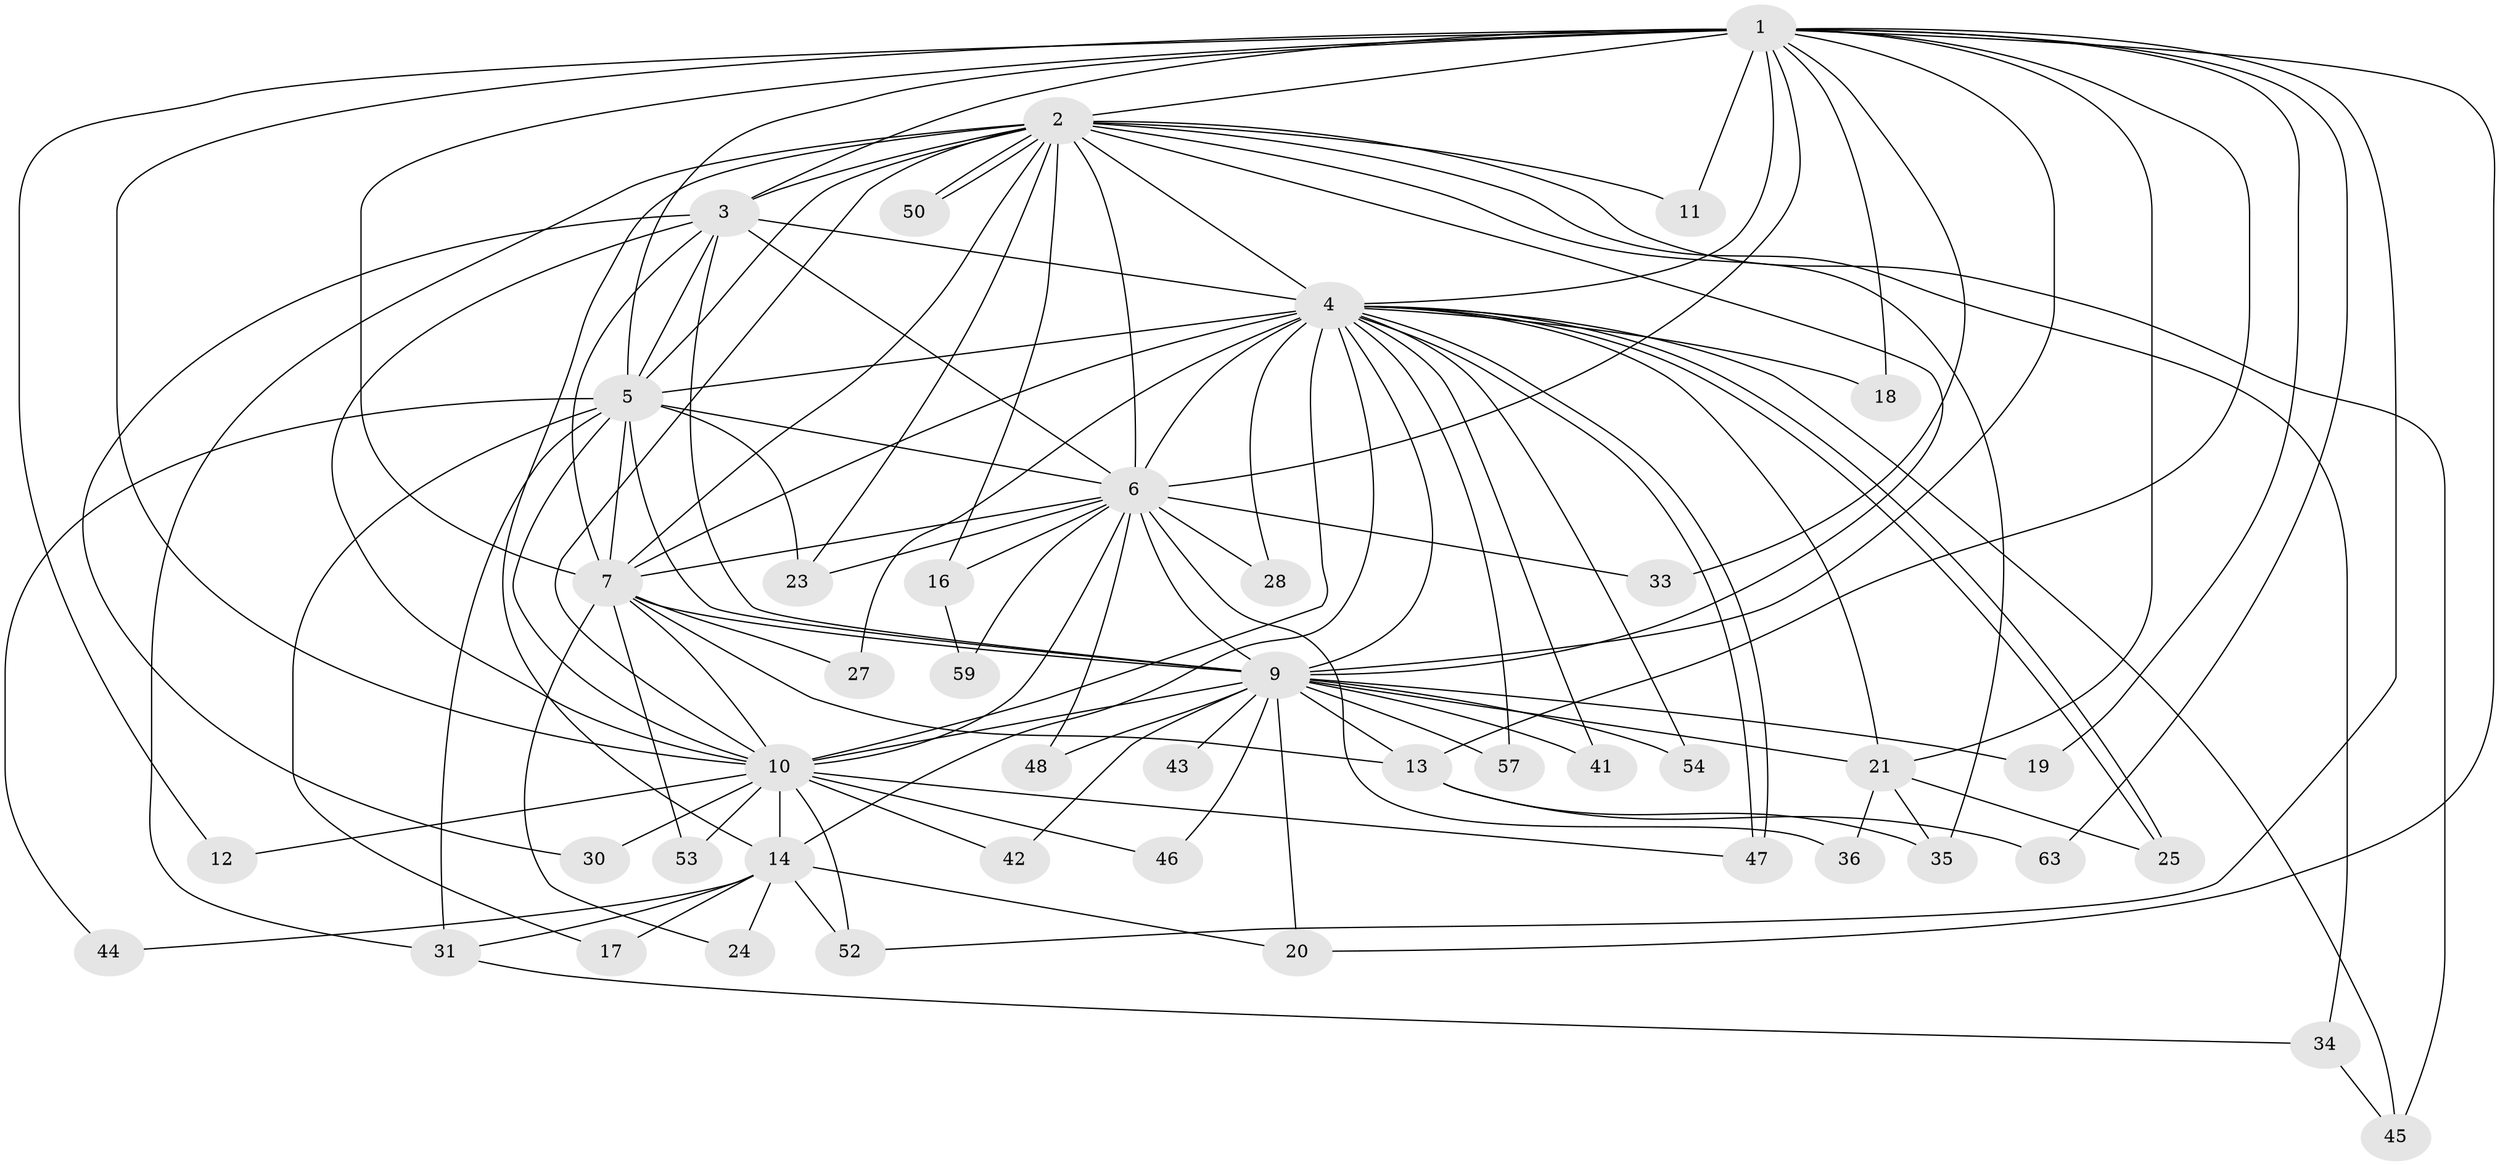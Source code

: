 // original degree distribution, {23: 0.015625, 20: 0.03125, 11: 0.015625, 15: 0.015625, 14: 0.03125, 18: 0.015625, 16: 0.015625, 17: 0.015625, 2: 0.578125, 5: 0.03125, 6: 0.03125, 3: 0.15625, 4: 0.046875}
// Generated by graph-tools (version 1.1) at 2025/11/02/27/25 16:11:06]
// undirected, 45 vertices, 118 edges
graph export_dot {
graph [start="1"]
  node [color=gray90,style=filled];
  1 [super="+58"];
  2 [super="+62"];
  3;
  4 [super="+8"];
  5 [super="+49"];
  6 [super="+38"];
  7 [super="+51"];
  9 [super="+29"];
  10 [super="+22"];
  11;
  12;
  13 [super="+26"];
  14 [super="+15"];
  16;
  17;
  18;
  19;
  20 [super="+32"];
  21 [super="+60"];
  23 [super="+40"];
  24;
  25 [super="+37"];
  27;
  28;
  30;
  31 [super="+56"];
  33;
  34;
  35 [super="+39"];
  36;
  41;
  42;
  43;
  44;
  45 [super="+64"];
  46;
  47 [super="+55"];
  48;
  50;
  52 [super="+61"];
  53;
  54;
  57;
  59;
  63;
  1 -- 2;
  1 -- 3;
  1 -- 4 [weight=2];
  1 -- 5 [weight=2];
  1 -- 6 [weight=2];
  1 -- 7 [weight=2];
  1 -- 9;
  1 -- 10 [weight=2];
  1 -- 11;
  1 -- 12;
  1 -- 18;
  1 -- 19;
  1 -- 20;
  1 -- 21;
  1 -- 33;
  1 -- 63;
  1 -- 52;
  1 -- 13;
  2 -- 3 [weight=2];
  2 -- 4 [weight=2];
  2 -- 5;
  2 -- 6;
  2 -- 7;
  2 -- 9;
  2 -- 10;
  2 -- 11;
  2 -- 16;
  2 -- 23;
  2 -- 31;
  2 -- 34;
  2 -- 35;
  2 -- 45;
  2 -- 50;
  2 -- 50;
  2 -- 14;
  3 -- 4 [weight=2];
  3 -- 5;
  3 -- 6;
  3 -- 7;
  3 -- 9;
  3 -- 10;
  3 -- 30;
  4 -- 5 [weight=2];
  4 -- 6 [weight=2];
  4 -- 7 [weight=2];
  4 -- 9 [weight=2];
  4 -- 10 [weight=2];
  4 -- 25;
  4 -- 25;
  4 -- 47;
  4 -- 47;
  4 -- 54;
  4 -- 57;
  4 -- 14;
  4 -- 18;
  4 -- 21;
  4 -- 27;
  4 -- 28;
  4 -- 41;
  4 -- 45;
  5 -- 6;
  5 -- 7;
  5 -- 9;
  5 -- 10;
  5 -- 17;
  5 -- 31;
  5 -- 44;
  5 -- 23;
  6 -- 7;
  6 -- 9 [weight=2];
  6 -- 10 [weight=2];
  6 -- 16;
  6 -- 23;
  6 -- 28;
  6 -- 33;
  6 -- 36;
  6 -- 48;
  6 -- 59;
  7 -- 9;
  7 -- 10;
  7 -- 13;
  7 -- 24;
  7 -- 27;
  7 -- 53;
  9 -- 10;
  9 -- 13;
  9 -- 19;
  9 -- 21;
  9 -- 42;
  9 -- 43 [weight=2];
  9 -- 46;
  9 -- 48;
  9 -- 54;
  9 -- 57;
  9 -- 41;
  9 -- 20;
  10 -- 12;
  10 -- 14;
  10 -- 30;
  10 -- 42;
  10 -- 52;
  10 -- 53;
  10 -- 46;
  10 -- 47;
  13 -- 63;
  13 -- 35;
  14 -- 20;
  14 -- 44;
  14 -- 17;
  14 -- 52;
  14 -- 24;
  14 -- 31;
  16 -- 59;
  21 -- 35;
  21 -- 36;
  21 -- 25;
  31 -- 34;
  34 -- 45;
}
